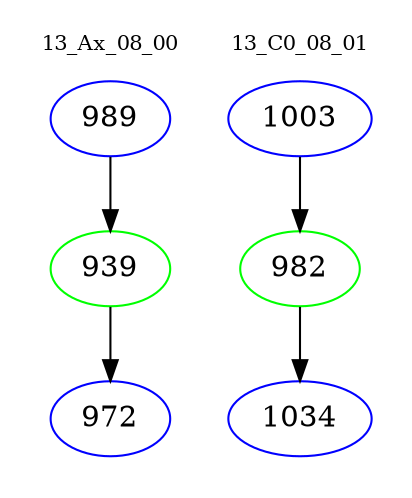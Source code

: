 digraph{
subgraph cluster_0 {
color = white
label = "13_Ax_08_00";
fontsize=10;
T0_989 [label="989", color="blue"]
T0_989 -> T0_939 [color="black"]
T0_939 [label="939", color="green"]
T0_939 -> T0_972 [color="black"]
T0_972 [label="972", color="blue"]
}
subgraph cluster_1 {
color = white
label = "13_C0_08_01";
fontsize=10;
T1_1003 [label="1003", color="blue"]
T1_1003 -> T1_982 [color="black"]
T1_982 [label="982", color="green"]
T1_982 -> T1_1034 [color="black"]
T1_1034 [label="1034", color="blue"]
}
}

